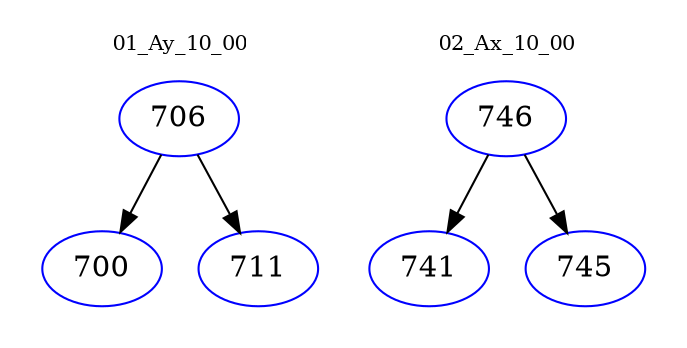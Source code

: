 digraph{
subgraph cluster_0 {
color = white
label = "01_Ay_10_00";
fontsize=10;
T0_706 [label="706", color="blue"]
T0_706 -> T0_700 [color="black"]
T0_700 [label="700", color="blue"]
T0_706 -> T0_711 [color="black"]
T0_711 [label="711", color="blue"]
}
subgraph cluster_1 {
color = white
label = "02_Ax_10_00";
fontsize=10;
T1_746 [label="746", color="blue"]
T1_746 -> T1_741 [color="black"]
T1_741 [label="741", color="blue"]
T1_746 -> T1_745 [color="black"]
T1_745 [label="745", color="blue"]
}
}

